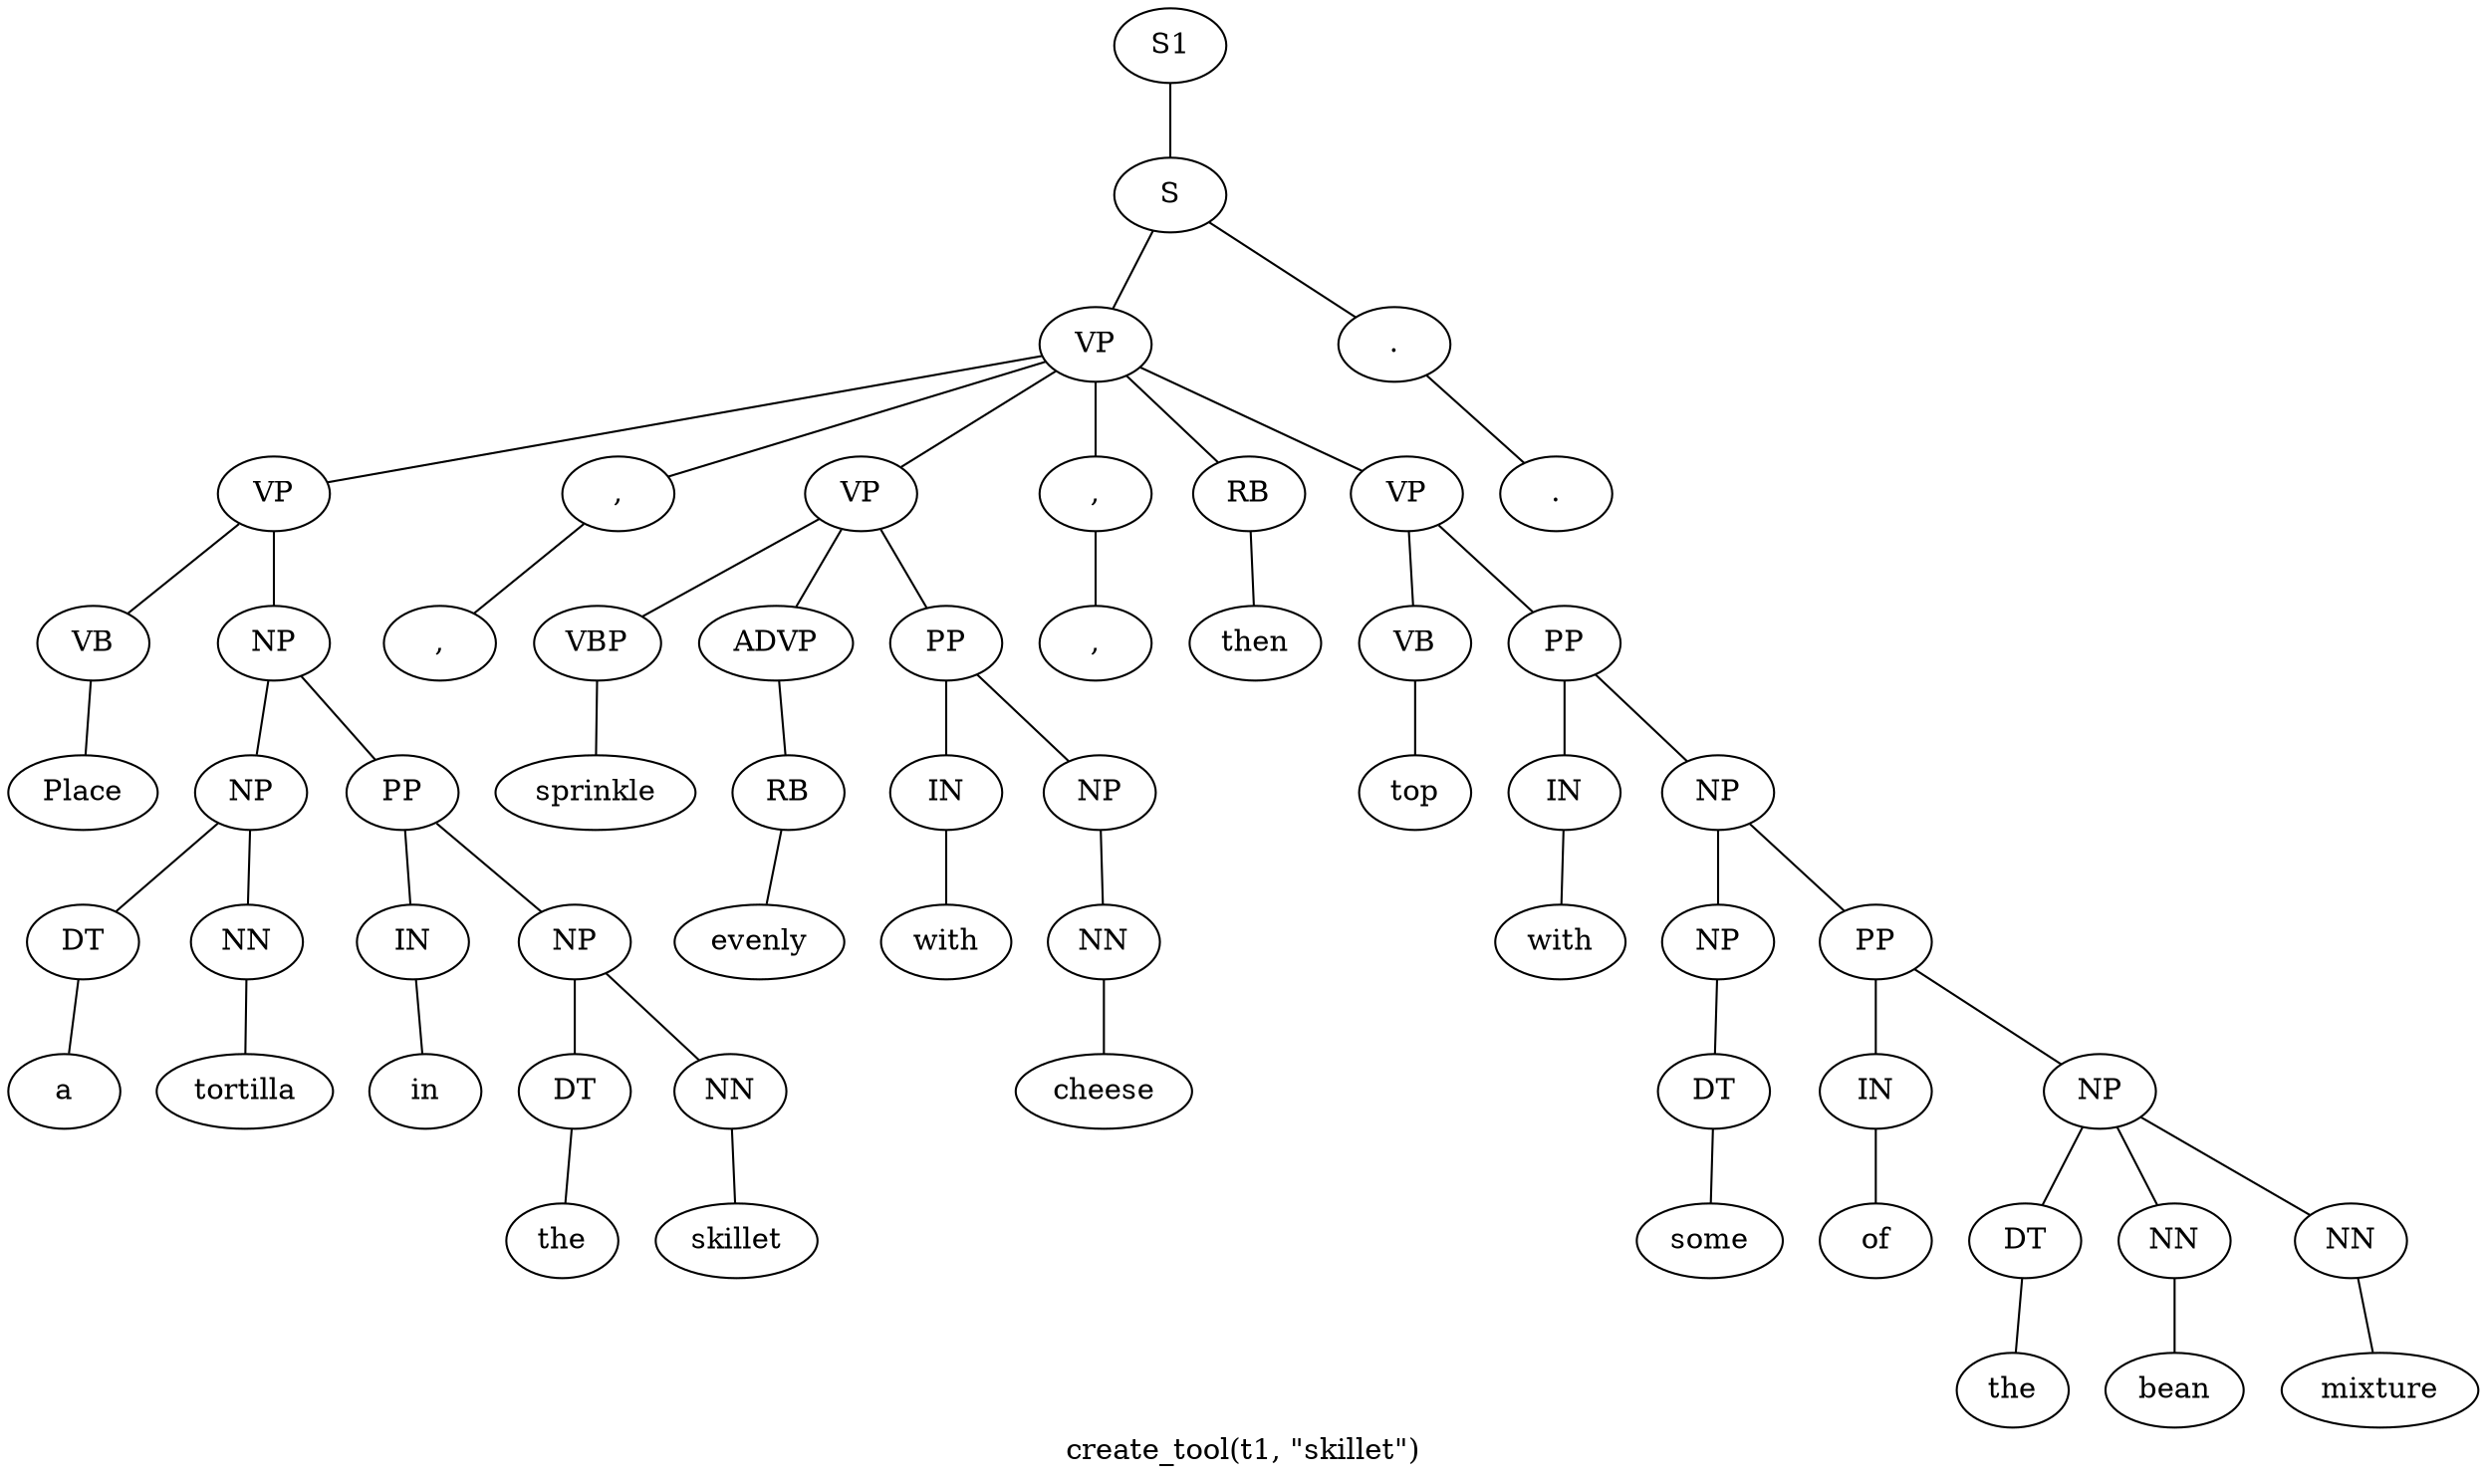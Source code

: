 graph SyntaxGraph {
	label = "create_tool(t1, \"skillet\")";
	Node0 [label="S1"];
	Node1 [label="S"];
	Node2 [label="VP"];
	Node3 [label="VP"];
	Node4 [label="VB"];
	Node5 [label="Place"];
	Node6 [label="NP"];
	Node7 [label="NP"];
	Node8 [label="DT"];
	Node9 [label="a"];
	Node10 [label="NN"];
	Node11 [label="tortilla"];
	Node12 [label="PP"];
	Node13 [label="IN"];
	Node14 [label="in"];
	Node15 [label="NP"];
	Node16 [label="DT"];
	Node17 [label="the"];
	Node18 [label="NN"];
	Node19 [label="skillet"];
	Node20 [label=","];
	Node21 [label=","];
	Node22 [label="VP"];
	Node23 [label="VBP"];
	Node24 [label="sprinkle"];
	Node25 [label="ADVP"];
	Node26 [label="RB"];
	Node27 [label="evenly"];
	Node28 [label="PP"];
	Node29 [label="IN"];
	Node30 [label="with"];
	Node31 [label="NP"];
	Node32 [label="NN"];
	Node33 [label="cheese"];
	Node34 [label=","];
	Node35 [label=","];
	Node36 [label="RB"];
	Node37 [label="then"];
	Node38 [label="VP"];
	Node39 [label="VB"];
	Node40 [label="top"];
	Node41 [label="PP"];
	Node42 [label="IN"];
	Node43 [label="with"];
	Node44 [label="NP"];
	Node45 [label="NP"];
	Node46 [label="DT"];
	Node47 [label="some"];
	Node48 [label="PP"];
	Node49 [label="IN"];
	Node50 [label="of"];
	Node51 [label="NP"];
	Node52 [label="DT"];
	Node53 [label="the"];
	Node54 [label="NN"];
	Node55 [label="bean"];
	Node56 [label="NN"];
	Node57 [label="mixture"];
	Node58 [label="."];
	Node59 [label="."];

	Node0 -- Node1;
	Node1 -- Node2;
	Node1 -- Node58;
	Node2 -- Node3;
	Node2 -- Node20;
	Node2 -- Node22;
	Node2 -- Node34;
	Node2 -- Node36;
	Node2 -- Node38;
	Node3 -- Node4;
	Node3 -- Node6;
	Node4 -- Node5;
	Node6 -- Node7;
	Node6 -- Node12;
	Node7 -- Node8;
	Node7 -- Node10;
	Node8 -- Node9;
	Node10 -- Node11;
	Node12 -- Node13;
	Node12 -- Node15;
	Node13 -- Node14;
	Node15 -- Node16;
	Node15 -- Node18;
	Node16 -- Node17;
	Node18 -- Node19;
	Node20 -- Node21;
	Node22 -- Node23;
	Node22 -- Node25;
	Node22 -- Node28;
	Node23 -- Node24;
	Node25 -- Node26;
	Node26 -- Node27;
	Node28 -- Node29;
	Node28 -- Node31;
	Node29 -- Node30;
	Node31 -- Node32;
	Node32 -- Node33;
	Node34 -- Node35;
	Node36 -- Node37;
	Node38 -- Node39;
	Node38 -- Node41;
	Node39 -- Node40;
	Node41 -- Node42;
	Node41 -- Node44;
	Node42 -- Node43;
	Node44 -- Node45;
	Node44 -- Node48;
	Node45 -- Node46;
	Node46 -- Node47;
	Node48 -- Node49;
	Node48 -- Node51;
	Node49 -- Node50;
	Node51 -- Node52;
	Node51 -- Node54;
	Node51 -- Node56;
	Node52 -- Node53;
	Node54 -- Node55;
	Node56 -- Node57;
	Node58 -- Node59;
}